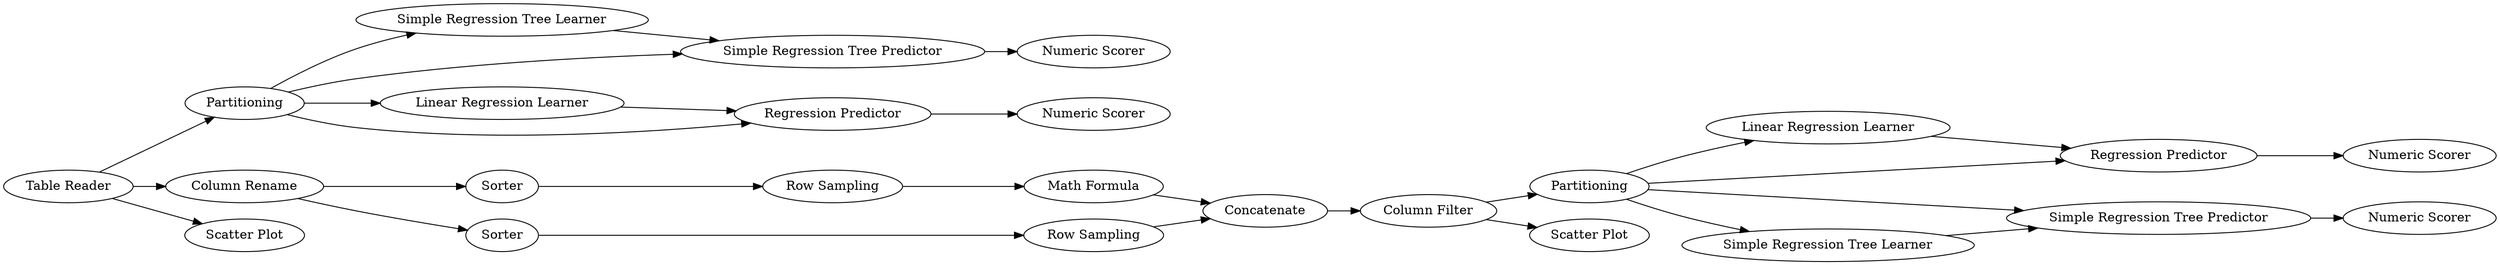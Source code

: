 digraph {
	46 -> 51
	51 -> 50
	33 -> 27
	42 -> 43
	39 -> 40
	39 -> 41
	40 -> 41
	46 -> 50
	30 -> 32
	46 -> 52
	27 -> 53
	31 -> 33
	39 -> 42
	32 -> 35
	57 -> 28
	39 -> 43
	35 -> 27
	28 -> 30
	41 -> 45
	46 -> 47
	52 -> 49
	57 -> 38
	28 -> 31
	50 -> 48
	53 -> 56
	53 -> 46
	47 -> 52
	43 -> 44
	57 -> 39
	27 [label=Concatenate]
	57 [label="Table Reader"]
	39 [label=Partitioning]
	49 [label="Numeric Scorer"]
	41 [label="Regression Predictor"]
	31 [label=Sorter]
	51 [label="Linear Regression Learner"]
	56 [label="Scatter Plot"]
	48 [label="Numeric Scorer"]
	30 [label=Sorter]
	50 [label="Regression Predictor"]
	42 [label="Simple Regression Tree Learner"]
	53 [label="Column Filter"]
	28 [label="Column Rename"]
	47 [label="Simple Regression Tree Learner"]
	38 [label="Scatter Plot"]
	43 [label="Simple Regression Tree Predictor"]
	35 [label="Math Formula"]
	44 [label="Numeric Scorer"]
	46 [label=Partitioning]
	40 [label="Linear Regression Learner"]
	52 [label="Simple Regression Tree Predictor"]
	33 [label="Row Sampling"]
	32 [label="Row Sampling"]
	45 [label="Numeric Scorer"]
	rankdir=LR
}
